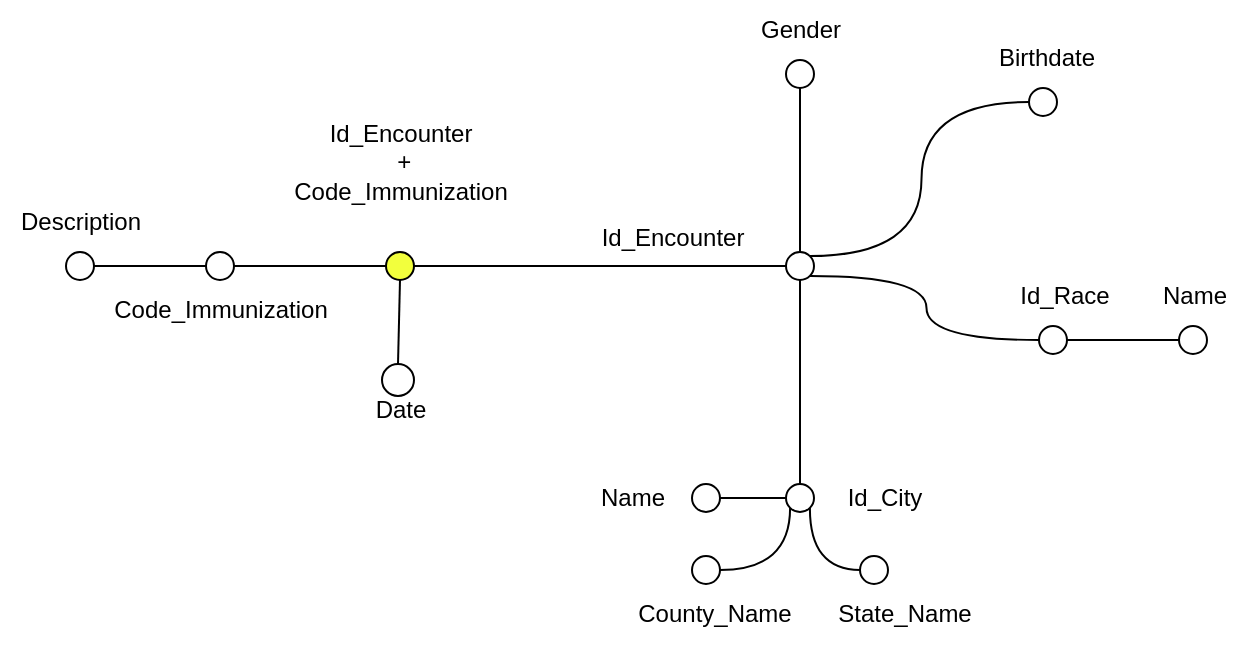 <mxfile version="27.1.1">
  <diagram name="Pagina-1" id="sYXGzrwBuNSAI9_8Hec-">
    <mxGraphModel dx="326" dy="204" grid="1" gridSize="10" guides="1" tooltips="1" connect="1" arrows="1" fold="1" page="1" pageScale="1" pageWidth="827" pageHeight="1169" math="0" shadow="0">
      <root>
        <mxCell id="0" />
        <mxCell id="1" parent="0" />
        <mxCell id="v2rYJ6zDoVTUJe6qtzOS-1" value="" style="edgeStyle=orthogonalEdgeStyle;rounded=0;orthogonalLoop=1;jettySize=auto;html=1;endArrow=none;startFill=0;" edge="1" parent="1" source="v2rYJ6zDoVTUJe6qtzOS-2" target="v2rYJ6zDoVTUJe6qtzOS-8">
          <mxGeometry relative="1" as="geometry" />
        </mxCell>
        <mxCell id="v2rYJ6zDoVTUJe6qtzOS-2" value="" style="ellipse;whiteSpace=wrap;html=1;aspect=fixed;fillColor=#F2FF3D;" vertex="1" parent="1">
          <mxGeometry x="473" y="752" width="14" height="14" as="geometry" />
        </mxCell>
        <mxCell id="v2rYJ6zDoVTUJe6qtzOS-3" value="Id_Encounter&lt;div&gt;&amp;nbsp;+&lt;div&gt;Code_Immunization&lt;br&gt;&lt;/div&gt;&lt;/div&gt;" style="text;html=1;align=center;verticalAlign=middle;resizable=0;points=[];autosize=1;strokeColor=none;fillColor=none;" vertex="1" parent="1">
          <mxGeometry x="415" y="677" width="130" height="60" as="geometry" />
        </mxCell>
        <mxCell id="v2rYJ6zDoVTUJe6qtzOS-4" style="edgeStyle=orthogonalEdgeStyle;rounded=0;orthogonalLoop=1;jettySize=auto;html=1;exitX=0.5;exitY=0;exitDx=0;exitDy=0;entryX=0.5;entryY=1;entryDx=0;entryDy=0;endArrow=none;startFill=0;" edge="1" parent="1" source="v2rYJ6zDoVTUJe6qtzOS-8" target="v2rYJ6zDoVTUJe6qtzOS-25">
          <mxGeometry relative="1" as="geometry" />
        </mxCell>
        <mxCell id="v2rYJ6zDoVTUJe6qtzOS-5" style="rounded=0;orthogonalLoop=1;jettySize=auto;html=1;exitX=1;exitY=0;exitDx=0;exitDy=0;entryX=0;entryY=0.5;entryDx=0;entryDy=0;endArrow=none;startFill=0;edgeStyle=orthogonalEdgeStyle;curved=1;" edge="1" parent="1" source="v2rYJ6zDoVTUJe6qtzOS-8" target="v2rYJ6zDoVTUJe6qtzOS-24">
          <mxGeometry relative="1" as="geometry" />
        </mxCell>
        <mxCell id="v2rYJ6zDoVTUJe6qtzOS-6" style="edgeStyle=orthogonalEdgeStyle;rounded=0;orthogonalLoop=1;jettySize=auto;html=1;exitX=0.5;exitY=1;exitDx=0;exitDy=0;entryX=0.5;entryY=0;entryDx=0;entryDy=0;endArrow=none;startFill=0;" edge="1" parent="1" source="v2rYJ6zDoVTUJe6qtzOS-8" target="v2rYJ6zDoVTUJe6qtzOS-19">
          <mxGeometry relative="1" as="geometry" />
        </mxCell>
        <mxCell id="v2rYJ6zDoVTUJe6qtzOS-7" style="edgeStyle=orthogonalEdgeStyle;rounded=0;orthogonalLoop=1;jettySize=auto;html=1;exitX=1;exitY=1;exitDx=0;exitDy=0;entryX=0;entryY=0.5;entryDx=0;entryDy=0;curved=1;endArrow=none;startFill=0;" edge="1" parent="1" source="v2rYJ6zDoVTUJe6qtzOS-8" target="v2rYJ6zDoVTUJe6qtzOS-29">
          <mxGeometry relative="1" as="geometry" />
        </mxCell>
        <mxCell id="v2rYJ6zDoVTUJe6qtzOS-8" value="" style="ellipse;whiteSpace=wrap;html=1;aspect=fixed;fillColor=#FFFFFF;" vertex="1" parent="1">
          <mxGeometry x="673" y="752" width="14" height="14" as="geometry" />
        </mxCell>
        <mxCell id="v2rYJ6zDoVTUJe6qtzOS-9" style="rounded=0;orthogonalLoop=1;jettySize=auto;html=1;exitX=0.5;exitY=0;exitDx=0;exitDy=0;entryX=0.5;entryY=1;entryDx=0;entryDy=0;endArrow=none;startFill=0;" edge="1" parent="1" source="v2rYJ6zDoVTUJe6qtzOS-10" target="v2rYJ6zDoVTUJe6qtzOS-2">
          <mxGeometry relative="1" as="geometry" />
        </mxCell>
        <mxCell id="v2rYJ6zDoVTUJe6qtzOS-10" value="" style="ellipse;whiteSpace=wrap;html=1;aspect=fixed;fillColor=#FFFFFF;" vertex="1" parent="1">
          <mxGeometry x="471" y="808" width="16" height="16" as="geometry" />
        </mxCell>
        <mxCell id="v2rYJ6zDoVTUJe6qtzOS-11" value="Date" style="text;html=1;align=center;verticalAlign=middle;resizable=0;points=[];autosize=1;strokeColor=none;fillColor=none;" vertex="1" parent="1">
          <mxGeometry x="455" y="816" width="50" height="30" as="geometry" />
        </mxCell>
        <mxCell id="v2rYJ6zDoVTUJe6qtzOS-12" style="edgeStyle=orthogonalEdgeStyle;rounded=0;orthogonalLoop=1;jettySize=auto;html=1;exitX=1;exitY=0.5;exitDx=0;exitDy=0;entryX=0;entryY=0.5;entryDx=0;entryDy=0;endArrow=none;startFill=0;" edge="1" parent="1" source="v2rYJ6zDoVTUJe6qtzOS-13" target="v2rYJ6zDoVTUJe6qtzOS-2">
          <mxGeometry relative="1" as="geometry" />
        </mxCell>
        <mxCell id="v2rYJ6zDoVTUJe6qtzOS-13" value="" style="ellipse;whiteSpace=wrap;html=1;aspect=fixed;fillColor=#FFFFFF;" vertex="1" parent="1">
          <mxGeometry x="383" y="752" width="14" height="14" as="geometry" />
        </mxCell>
        <mxCell id="v2rYJ6zDoVTUJe6qtzOS-14" value="Code_Immunization" style="text;html=1;align=center;verticalAlign=middle;resizable=0;points=[];autosize=1;strokeColor=none;fillColor=none;" vertex="1" parent="1">
          <mxGeometry x="325" y="766" width="130" height="30" as="geometry" />
        </mxCell>
        <mxCell id="v2rYJ6zDoVTUJe6qtzOS-15" style="edgeStyle=orthogonalEdgeStyle;rounded=0;orthogonalLoop=1;jettySize=auto;html=1;entryX=0;entryY=0.5;entryDx=0;entryDy=0;endArrow=none;startFill=0;" edge="1" parent="1" source="v2rYJ6zDoVTUJe6qtzOS-16" target="v2rYJ6zDoVTUJe6qtzOS-13">
          <mxGeometry relative="1" as="geometry" />
        </mxCell>
        <mxCell id="v2rYJ6zDoVTUJe6qtzOS-16" value="" style="ellipse;whiteSpace=wrap;html=1;aspect=fixed;fillColor=#FFFFFF;" vertex="1" parent="1">
          <mxGeometry x="313" y="752" width="14" height="14" as="geometry" />
        </mxCell>
        <mxCell id="v2rYJ6zDoVTUJe6qtzOS-17" value="Description" style="text;html=1;align=center;verticalAlign=middle;resizable=0;points=[];autosize=1;strokeColor=none;fillColor=none;" vertex="1" parent="1">
          <mxGeometry x="280" y="722" width="80" height="30" as="geometry" />
        </mxCell>
        <mxCell id="v2rYJ6zDoVTUJe6qtzOS-18" value="Id_Encounter" style="text;html=1;align=center;verticalAlign=middle;resizable=0;points=[];autosize=1;strokeColor=none;fillColor=none;" vertex="1" parent="1">
          <mxGeometry x="571" y="730" width="90" height="30" as="geometry" />
        </mxCell>
        <mxCell id="v2rYJ6zDoVTUJe6qtzOS-19" value="" style="ellipse;whiteSpace=wrap;html=1;aspect=fixed;fillColor=#FFFFFF;" vertex="1" parent="1">
          <mxGeometry x="673" y="868" width="14" height="14" as="geometry" />
        </mxCell>
        <mxCell id="v2rYJ6zDoVTUJe6qtzOS-22" value="Name" style="text;html=1;align=center;verticalAlign=middle;resizable=0;points=[];autosize=1;strokeColor=none;fillColor=none;" vertex="1" parent="1">
          <mxGeometry x="566" y="860" width="60" height="30" as="geometry" />
        </mxCell>
        <mxCell id="v2rYJ6zDoVTUJe6qtzOS-23" value="Id_City" style="text;html=1;align=center;verticalAlign=middle;resizable=0;points=[];autosize=1;strokeColor=none;fillColor=none;" vertex="1" parent="1">
          <mxGeometry x="692" y="860" width="60" height="30" as="geometry" />
        </mxCell>
        <mxCell id="v2rYJ6zDoVTUJe6qtzOS-24" value="" style="ellipse;whiteSpace=wrap;html=1;aspect=fixed;fillColor=#FFFFFF;" vertex="1" parent="1">
          <mxGeometry x="794.5" y="670" width="14" height="14" as="geometry" />
        </mxCell>
        <mxCell id="v2rYJ6zDoVTUJe6qtzOS-25" value="" style="ellipse;whiteSpace=wrap;html=1;aspect=fixed;fillColor=#FFFFFF;" vertex="1" parent="1">
          <mxGeometry x="673" y="656" width="14" height="14" as="geometry" />
        </mxCell>
        <mxCell id="v2rYJ6zDoVTUJe6qtzOS-26" value="Gender" style="text;html=1;align=center;verticalAlign=middle;resizable=0;points=[];autosize=1;strokeColor=none;fillColor=none;" vertex="1" parent="1">
          <mxGeometry x="650" y="626" width="60" height="30" as="geometry" />
        </mxCell>
        <mxCell id="v2rYJ6zDoVTUJe6qtzOS-27" value="Birthdate" style="text;html=1;align=center;verticalAlign=middle;resizable=0;points=[];autosize=1;strokeColor=none;fillColor=none;" vertex="1" parent="1">
          <mxGeometry x="767.5" y="640" width="70" height="30" as="geometry" />
        </mxCell>
        <mxCell id="v2rYJ6zDoVTUJe6qtzOS-28" style="edgeStyle=orthogonalEdgeStyle;rounded=0;orthogonalLoop=1;jettySize=auto;html=1;exitX=1;exitY=0.5;exitDx=0;exitDy=0;entryX=0;entryY=0.5;entryDx=0;entryDy=0;endArrow=none;startFill=0;" edge="1" parent="1" source="v2rYJ6zDoVTUJe6qtzOS-29" target="v2rYJ6zDoVTUJe6qtzOS-30">
          <mxGeometry relative="1" as="geometry" />
        </mxCell>
        <mxCell id="v2rYJ6zDoVTUJe6qtzOS-29" value="" style="ellipse;whiteSpace=wrap;html=1;aspect=fixed;fillColor=#FFFFFF;" vertex="1" parent="1">
          <mxGeometry x="799.5" y="789" width="14" height="14" as="geometry" />
        </mxCell>
        <mxCell id="v2rYJ6zDoVTUJe6qtzOS-30" value="" style="ellipse;whiteSpace=wrap;html=1;aspect=fixed;fillColor=#FFFFFF;" vertex="1" parent="1">
          <mxGeometry x="869.5" y="789" width="14" height="14" as="geometry" />
        </mxCell>
        <mxCell id="v2rYJ6zDoVTUJe6qtzOS-31" value="Id_Race" style="text;html=1;align=center;verticalAlign=middle;resizable=0;points=[];autosize=1;strokeColor=none;fillColor=none;" vertex="1" parent="1">
          <mxGeometry x="776.5" y="759" width="70" height="30" as="geometry" />
        </mxCell>
        <mxCell id="v2rYJ6zDoVTUJe6qtzOS-32" value="Name" style="text;html=1;align=center;verticalAlign=middle;resizable=0;points=[];autosize=1;strokeColor=none;fillColor=none;" vertex="1" parent="1">
          <mxGeometry x="846.5" y="759" width="60" height="30" as="geometry" />
        </mxCell>
        <mxCell id="v2rYJ6zDoVTUJe6qtzOS-58" style="edgeStyle=orthogonalEdgeStyle;rounded=0;orthogonalLoop=1;jettySize=auto;html=1;exitX=0;exitY=0.5;exitDx=0;exitDy=0;entryX=1;entryY=1;entryDx=0;entryDy=0;endArrow=none;startFill=0;curved=1;" edge="1" parent="1" source="v2rYJ6zDoVTUJe6qtzOS-40" target="v2rYJ6zDoVTUJe6qtzOS-19">
          <mxGeometry relative="1" as="geometry" />
        </mxCell>
        <mxCell id="v2rYJ6zDoVTUJe6qtzOS-40" value="" style="ellipse;whiteSpace=wrap;html=1;aspect=fixed;fillColor=#FFFFFF;" vertex="1" parent="1">
          <mxGeometry x="710" y="904" width="14" height="14" as="geometry" />
        </mxCell>
        <mxCell id="v2rYJ6zDoVTUJe6qtzOS-57" style="edgeStyle=orthogonalEdgeStyle;rounded=0;orthogonalLoop=1;jettySize=auto;html=1;exitX=1;exitY=0.5;exitDx=0;exitDy=0;entryX=0;entryY=1;entryDx=0;entryDy=0;endArrow=none;startFill=0;curved=1;" edge="1" parent="1" source="v2rYJ6zDoVTUJe6qtzOS-45" target="v2rYJ6zDoVTUJe6qtzOS-19">
          <mxGeometry relative="1" as="geometry" />
        </mxCell>
        <mxCell id="v2rYJ6zDoVTUJe6qtzOS-45" value="" style="ellipse;whiteSpace=wrap;html=1;aspect=fixed;fillColor=#FFFFFF;" vertex="1" parent="1">
          <mxGeometry x="626" y="904" width="14" height="14" as="geometry" />
        </mxCell>
        <mxCell id="v2rYJ6zDoVTUJe6qtzOS-51" style="edgeStyle=orthogonalEdgeStyle;rounded=0;orthogonalLoop=1;jettySize=auto;html=1;exitX=1;exitY=0.5;exitDx=0;exitDy=0;entryX=0;entryY=0.5;entryDx=0;entryDy=0;endArrow=none;startFill=0;" edge="1" parent="1" source="v2rYJ6zDoVTUJe6qtzOS-46" target="v2rYJ6zDoVTUJe6qtzOS-19">
          <mxGeometry relative="1" as="geometry" />
        </mxCell>
        <mxCell id="v2rYJ6zDoVTUJe6qtzOS-46" value="" style="ellipse;whiteSpace=wrap;html=1;aspect=fixed;fillColor=#FFFFFF;" vertex="1" parent="1">
          <mxGeometry x="626" y="868" width="14" height="14" as="geometry" />
        </mxCell>
        <mxCell id="v2rYJ6zDoVTUJe6qtzOS-53" value="County_Name" style="text;html=1;align=center;verticalAlign=middle;resizable=0;points=[];autosize=1;strokeColor=none;fillColor=none;" vertex="1" parent="1">
          <mxGeometry x="587" y="918" width="100" height="30" as="geometry" />
        </mxCell>
        <mxCell id="v2rYJ6zDoVTUJe6qtzOS-54" value="State_Name" style="text;html=1;align=center;verticalAlign=middle;resizable=0;points=[];autosize=1;strokeColor=none;fillColor=none;" vertex="1" parent="1">
          <mxGeometry x="687" y="918" width="90" height="30" as="geometry" />
        </mxCell>
      </root>
    </mxGraphModel>
  </diagram>
</mxfile>
